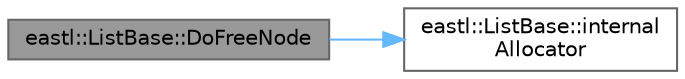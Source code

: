 digraph "eastl::ListBase::DoFreeNode"
{
 // LATEX_PDF_SIZE
  bgcolor="transparent";
  edge [fontname=Helvetica,fontsize=10,labelfontname=Helvetica,labelfontsize=10];
  node [fontname=Helvetica,fontsize=10,shape=box,height=0.2,width=0.4];
  rankdir="LR";
  Node1 [id="Node000001",label="eastl::ListBase::DoFreeNode",height=0.2,width=0.4,color="gray40", fillcolor="grey60", style="filled", fontcolor="black",tooltip=" "];
  Node1 -> Node2 [id="edge2_Node000001_Node000002",color="steelblue1",style="solid",tooltip=" "];
  Node2 [id="Node000002",label="eastl::ListBase::internal\lAllocator",height=0.2,width=0.4,color="grey40", fillcolor="white", style="filled",URL="$classeastl_1_1_list_base.html#af5bb64493c3c7961cbfb04e43fedbe44",tooltip=" "];
}
